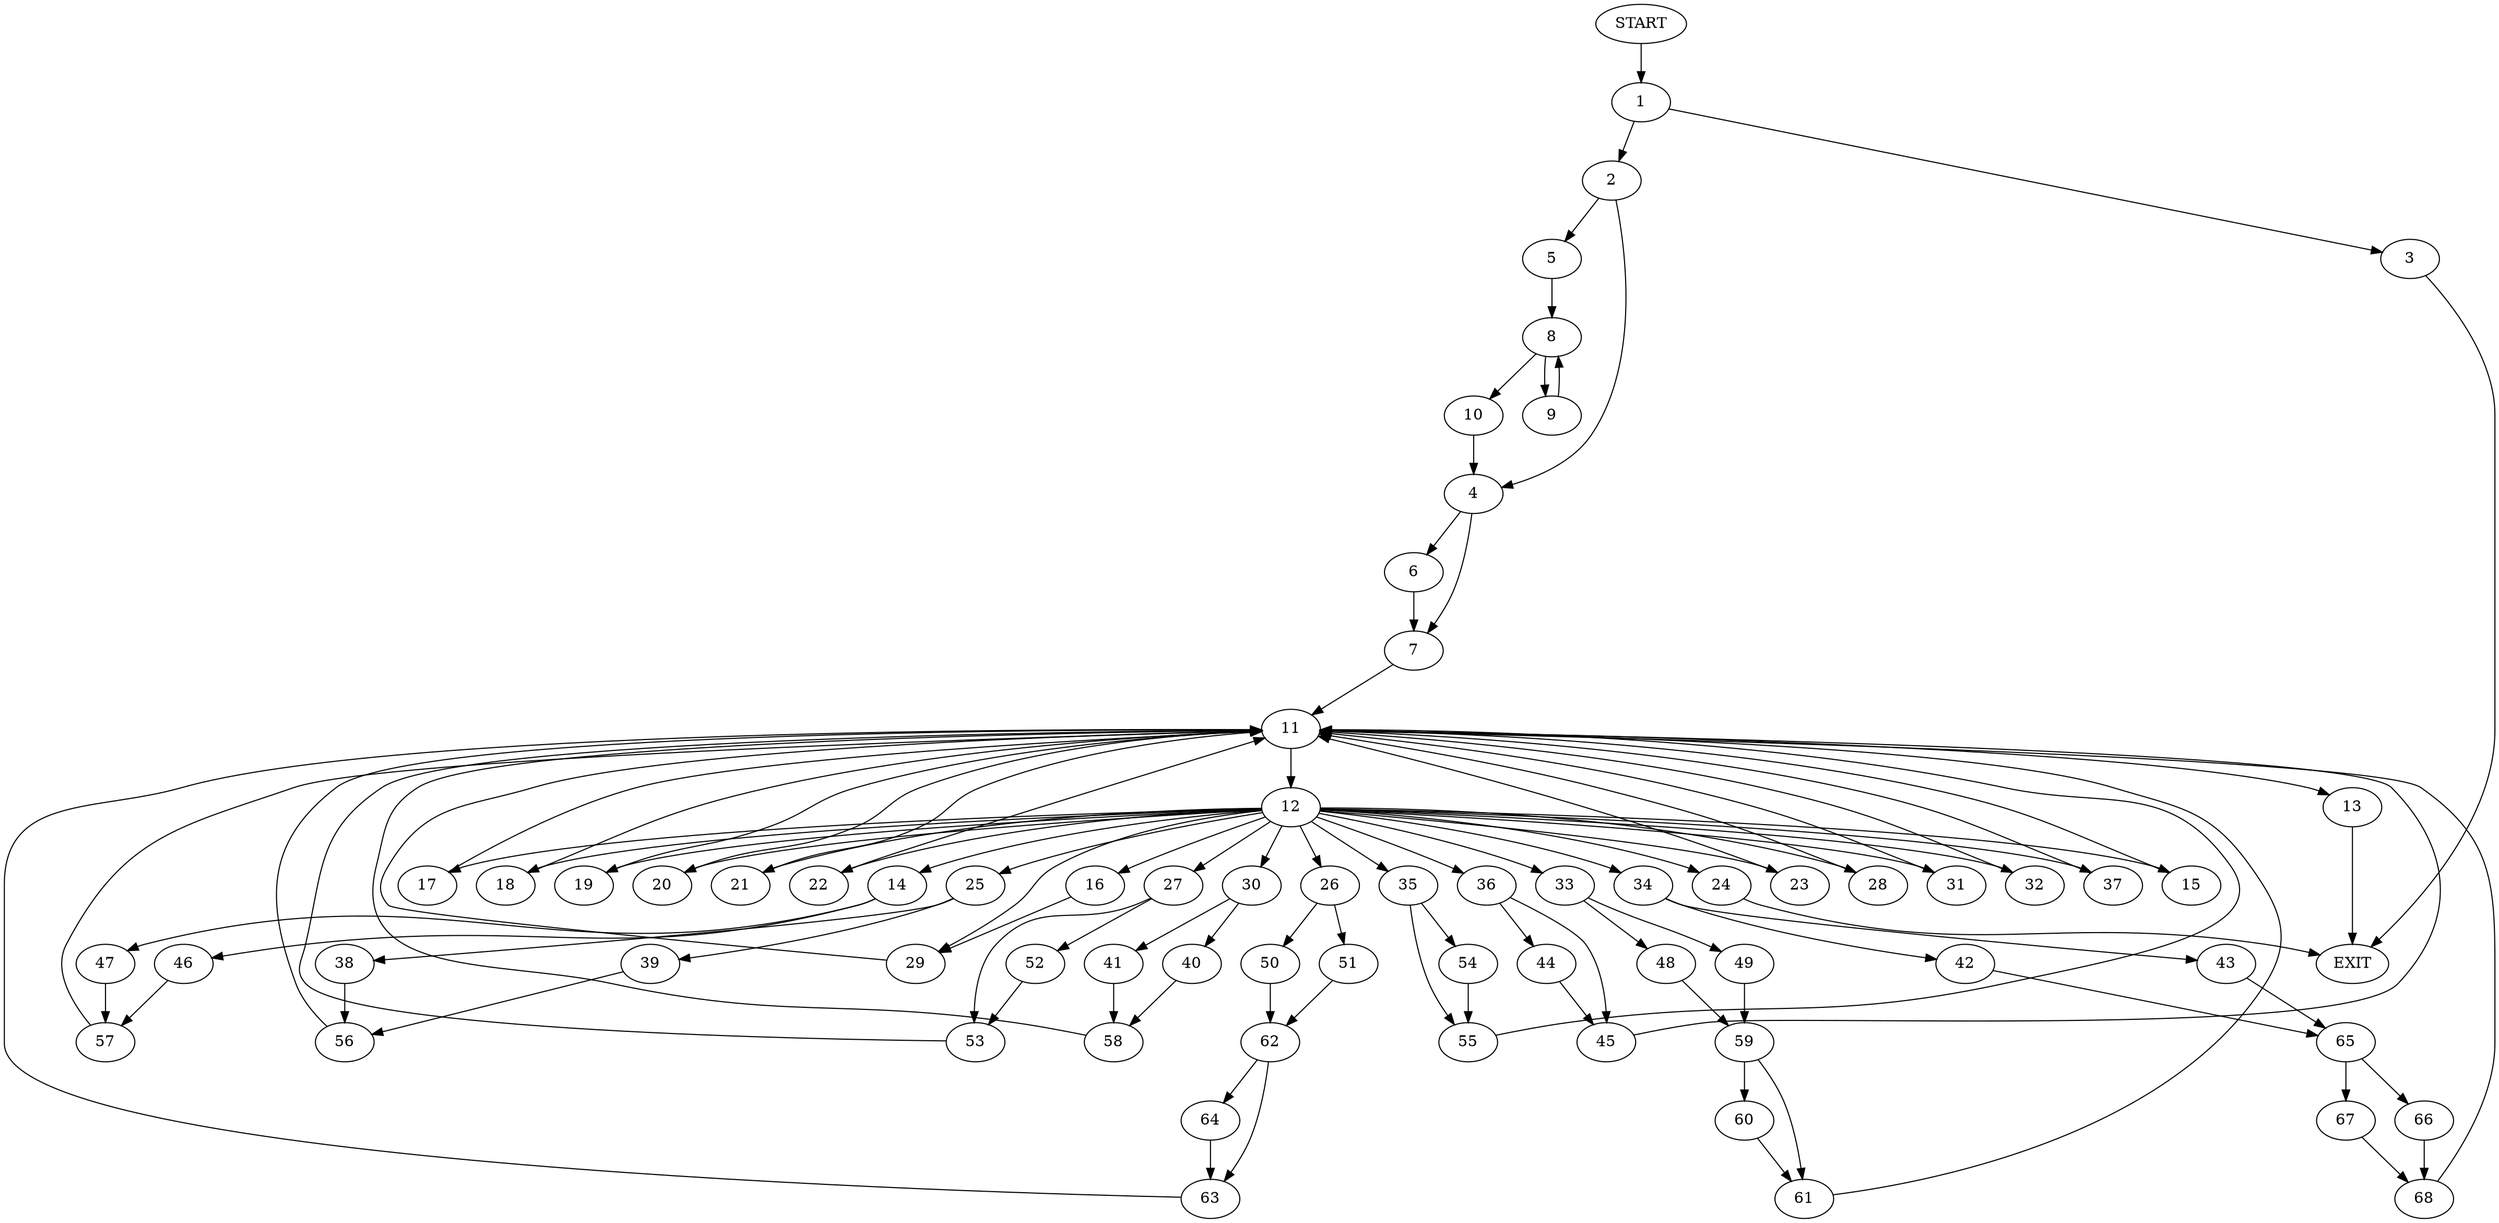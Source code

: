 digraph {
0 [label="START"]
69 [label="EXIT"]
0 -> 1
1 -> 2
1 -> 3
3 -> 69
2 -> 4
2 -> 5
4 -> 6
4 -> 7
5 -> 8
8 -> 9
8 -> 10
9 -> 8
10 -> 4
7 -> 11
6 -> 7
11 -> 12
11 -> 13
13 -> 69
12 -> 14
12 -> 15
12 -> 16
12 -> 17
12 -> 18
12 -> 19
12 -> 20
12 -> 21
12 -> 22
12 -> 23
12 -> 24
12 -> 25
12 -> 26
12 -> 27
12 -> 28
12 -> 29
12 -> 30
12 -> 31
12 -> 32
12 -> 33
12 -> 34
12 -> 35
12 -> 36
12 -> 37
25 -> 38
25 -> 39
30 -> 40
30 -> 41
32 -> 11
34 -> 42
34 -> 43
22 -> 11
20 -> 11
36 -> 44
36 -> 45
37 -> 11
17 -> 11
23 -> 11
29 -> 11
18 -> 11
14 -> 46
14 -> 47
28 -> 11
15 -> 11
24 -> 69
33 -> 48
33 -> 49
16 -> 29
21 -> 11
19 -> 11
31 -> 11
26 -> 50
26 -> 51
27 -> 52
27 -> 53
35 -> 54
35 -> 55
38 -> 56
39 -> 56
56 -> 11
46 -> 57
47 -> 57
57 -> 11
40 -> 58
41 -> 58
58 -> 11
45 -> 11
44 -> 45
55 -> 11
54 -> 55
53 -> 11
52 -> 53
49 -> 59
48 -> 59
59 -> 60
59 -> 61
61 -> 11
60 -> 61
50 -> 62
51 -> 62
62 -> 63
62 -> 64
63 -> 11
64 -> 63
43 -> 65
42 -> 65
65 -> 66
65 -> 67
66 -> 68
67 -> 68
68 -> 11
}
